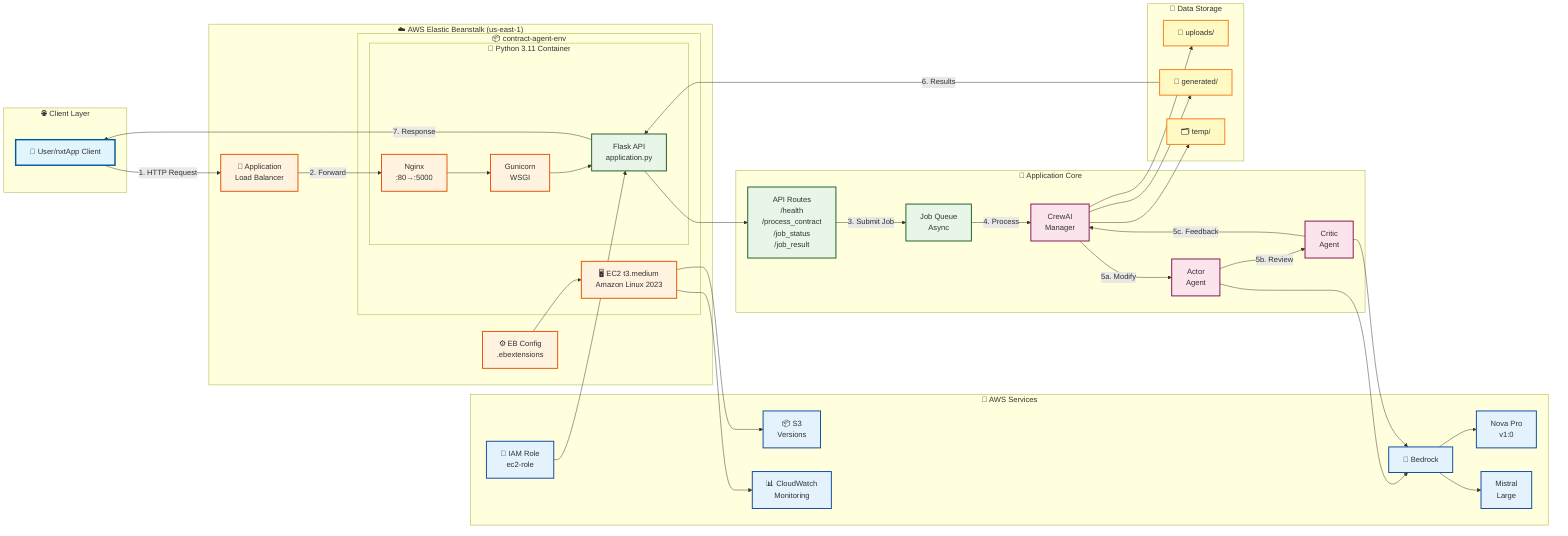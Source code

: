 graph LR
    subgraph CLIENT["🌐 Client Layer"]
        USER["👤 User/nxtApp Client"]
    end

    subgraph EB["☁️ AWS Elastic Beanstalk (us-east-1)"]
        ALB["🔀 Application<br/>Load Balancer"]
        
        subgraph ENV["📦 contract-agent-env"]
            EC2["🖥️ EC2 t3.medium<br/>Amazon Linux 2023"]
            
            subgraph APP["🐍 Python 3.11 Container"]
                NGINX["Nginx<br/>:80→:5000"]
                WSGI["Gunicorn<br/>WSGI"]
                FLASK["Flask API<br/>application.py"]
            end
        end
        
        CONFIG["⚙️ EB Config<br/>.ebextensions"]
    end

    subgraph CORE["🤖 Application Core"]
        ROUTES["API Routes<br/>/health<br/>/process_contract<br/>/job_status<br/>/job_result"]
        QUEUE["Job Queue<br/>Async"]
        CREW["CrewAI<br/>Manager"]
        ACTOR["Actor<br/>Agent"]
        CRITIC["Critic<br/>Agent"]
    end

    subgraph AWS["🔧 AWS Services"]
        BEDROCK["🧠 Bedrock"]
        NOVA["Nova Pro<br/>v1:0"]
        MISTRAL["Mistral<br/>Large"]
        S3["📦 S3<br/>Versions"]
        CW["📊 CloudWatch<br/>Monitoring"]
        IAM["🔐 IAM Role<br/>ec2-role"]
    end

    subgraph STORAGE["💾 Data Storage"]
        UP["📁 uploads/"]
        GEN["📄 generated/"]
        TMP["🗂️ temp/"]
    end

    %% Main Flow
    USER -->|"1. HTTP Request"| ALB
    ALB -->|"2. Forward"| NGINX
    NGINX --> WSGI
    WSGI --> FLASK
    FLASK --> ROUTES
    ROUTES -->|"3. Submit Job"| QUEUE
    QUEUE -->|"4. Process"| CREW
    
    %% Processing
    CREW -->|"5a. Modify"| ACTOR
    ACTOR -->|"5b. Review"| CRITIC
    CRITIC -->|"5c. Feedback"| CREW
    
    %% Storage
    CREW --> UP
    CREW --> GEN
    CREW --> TMP
    
    %% AWS Services
    ACTOR --> BEDROCK
    CRITIC --> BEDROCK
    BEDROCK --> NOVA
    BEDROCK --> MISTRAL
    
    %% Infrastructure
    CONFIG --> EC2
    IAM --> FLASK
    EC2 --> S3
    EC2 --> CW
    
    %% Response
    GEN -->|"6. Results"| FLASK
    FLASK -->|"7. Response"| USER

    %% Styling
    classDef client fill:#e1f5ff,stroke:#01579b,stroke-width:3px
    classDef infra fill:#fff3e0,stroke:#e65100,stroke-width:2px
    classDef app fill:#e8f5e9,stroke:#1b5e20,stroke-width:2px
    classDef ai fill:#fce4ec,stroke:#880e4f,stroke-width:2px
    classDef aws fill:#e3f2fd,stroke:#0d47a1,stroke-width:2px
    classDef storage fill:#fff9c4,stroke:#f57f17,stroke-width:2px

    class USER client
    class ALB,EC2,NGINX,WSGI,CONFIG infra
    class FLASK,ROUTES,QUEUE app
    class CREW,ACTOR,CRITIC ai
    class BEDROCK,NOVA,MISTRAL,S3,CW,IAM aws
    class UP,GEN,TMP storage